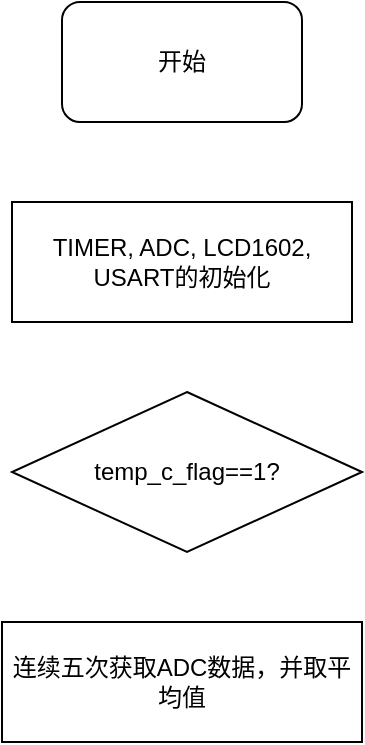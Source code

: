 <mxfile version="18.2.1" type="github">
  <diagram id="yNJneGFGbLCoxV5wcimx" name="Page-1">
    <mxGraphModel dx="1148" dy="663" grid="1" gridSize="10" guides="1" tooltips="1" connect="1" arrows="1" fold="1" page="1" pageScale="1" pageWidth="827" pageHeight="1169" math="0" shadow="0">
      <root>
        <mxCell id="0" />
        <mxCell id="1" parent="0" />
        <mxCell id="NTKXwZcAzXdThbgoCDp0-1" value="开始" style="rounded=1;whiteSpace=wrap;html=1;" vertex="1" parent="1">
          <mxGeometry x="350" y="310" width="120" height="60" as="geometry" />
        </mxCell>
        <mxCell id="NTKXwZcAzXdThbgoCDp0-2" value="TIMER, ADC, LCD1602, USART的初始化" style="rounded=0;whiteSpace=wrap;html=1;" vertex="1" parent="1">
          <mxGeometry x="325" y="410" width="170" height="60" as="geometry" />
        </mxCell>
        <mxCell id="NTKXwZcAzXdThbgoCDp0-3" value="temp_c_flag==1?" style="rhombus;whiteSpace=wrap;html=1;" vertex="1" parent="1">
          <mxGeometry x="325" y="505" width="175" height="80" as="geometry" />
        </mxCell>
        <mxCell id="NTKXwZcAzXdThbgoCDp0-4" value="连续五次获取ADC数据，并取平均值" style="rounded=0;whiteSpace=wrap;html=1;" vertex="1" parent="1">
          <mxGeometry x="320" y="620" width="180" height="60" as="geometry" />
        </mxCell>
      </root>
    </mxGraphModel>
  </diagram>
</mxfile>
